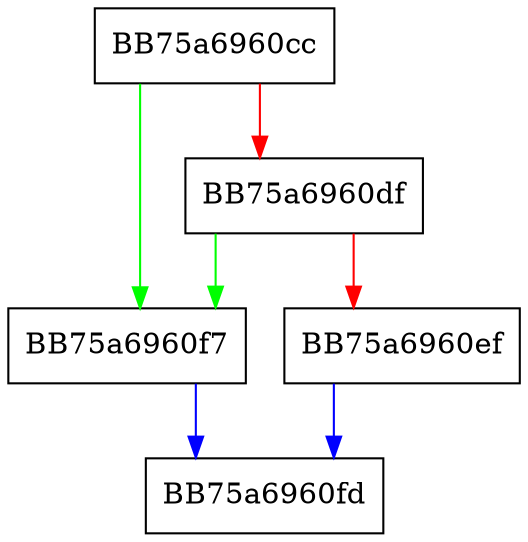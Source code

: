 digraph decode_contentpos {
  node [shape="box"];
  graph [splines=ortho];
  BB75a6960cc -> BB75a6960f7 [color="green"];
  BB75a6960cc -> BB75a6960df [color="red"];
  BB75a6960df -> BB75a6960f7 [color="green"];
  BB75a6960df -> BB75a6960ef [color="red"];
  BB75a6960ef -> BB75a6960fd [color="blue"];
  BB75a6960f7 -> BB75a6960fd [color="blue"];
}